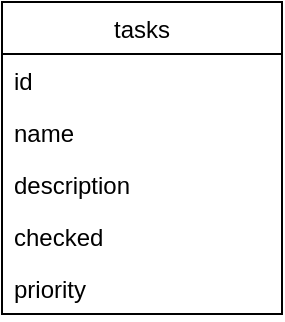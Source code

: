 <mxfile version="15.0.3" type="device"><diagram id="YFqyJ-fUYfEdJcapyB9y" name="Page-1"><mxGraphModel dx="946" dy="614" grid="1" gridSize="10" guides="1" tooltips="1" connect="1" arrows="1" fold="1" page="1" pageScale="1" pageWidth="827" pageHeight="1169" math="0" shadow="0"><root><mxCell id="0"/><mxCell id="1" parent="0"/><mxCell id="g6BHddB0NEGIAilOCx5B-2" value="tasks" style="swimlane;fontStyle=0;childLayout=stackLayout;horizontal=1;startSize=26;horizontalStack=0;resizeParent=1;resizeParentMax=0;resizeLast=0;collapsible=1;marginBottom=0;" vertex="1" parent="1"><mxGeometry x="40" y="40" width="140" height="156" as="geometry"/></mxCell><mxCell id="g6BHddB0NEGIAilOCx5B-3" value="id" style="text;strokeColor=none;fillColor=none;align=left;verticalAlign=top;spacingLeft=4;spacingRight=4;overflow=hidden;rotatable=0;points=[[0,0.5],[1,0.5]];portConstraint=eastwest;" vertex="1" parent="g6BHddB0NEGIAilOCx5B-2"><mxGeometry y="26" width="140" height="26" as="geometry"/></mxCell><mxCell id="g6BHddB0NEGIAilOCx5B-4" value="name" style="text;strokeColor=none;fillColor=none;align=left;verticalAlign=top;spacingLeft=4;spacingRight=4;overflow=hidden;rotatable=0;points=[[0,0.5],[1,0.5]];portConstraint=eastwest;" vertex="1" parent="g6BHddB0NEGIAilOCx5B-2"><mxGeometry y="52" width="140" height="26" as="geometry"/></mxCell><mxCell id="g6BHddB0NEGIAilOCx5B-5" value="description" style="text;strokeColor=none;fillColor=none;align=left;verticalAlign=top;spacingLeft=4;spacingRight=4;overflow=hidden;rotatable=0;points=[[0,0.5],[1,0.5]];portConstraint=eastwest;" vertex="1" parent="g6BHddB0NEGIAilOCx5B-2"><mxGeometry y="78" width="140" height="26" as="geometry"/></mxCell><mxCell id="g6BHddB0NEGIAilOCx5B-6" value="checked" style="text;strokeColor=none;fillColor=none;align=left;verticalAlign=top;spacingLeft=4;spacingRight=4;overflow=hidden;rotatable=0;points=[[0,0.5],[1,0.5]];portConstraint=eastwest;" vertex="1" parent="g6BHddB0NEGIAilOCx5B-2"><mxGeometry y="104" width="140" height="26" as="geometry"/></mxCell><mxCell id="g6BHddB0NEGIAilOCx5B-8" value="priority" style="text;strokeColor=none;fillColor=none;align=left;verticalAlign=top;spacingLeft=4;spacingRight=4;overflow=hidden;rotatable=0;points=[[0,0.5],[1,0.5]];portConstraint=eastwest;" vertex="1" parent="g6BHddB0NEGIAilOCx5B-2"><mxGeometry y="130" width="140" height="26" as="geometry"/></mxCell></root></mxGraphModel></diagram></mxfile>